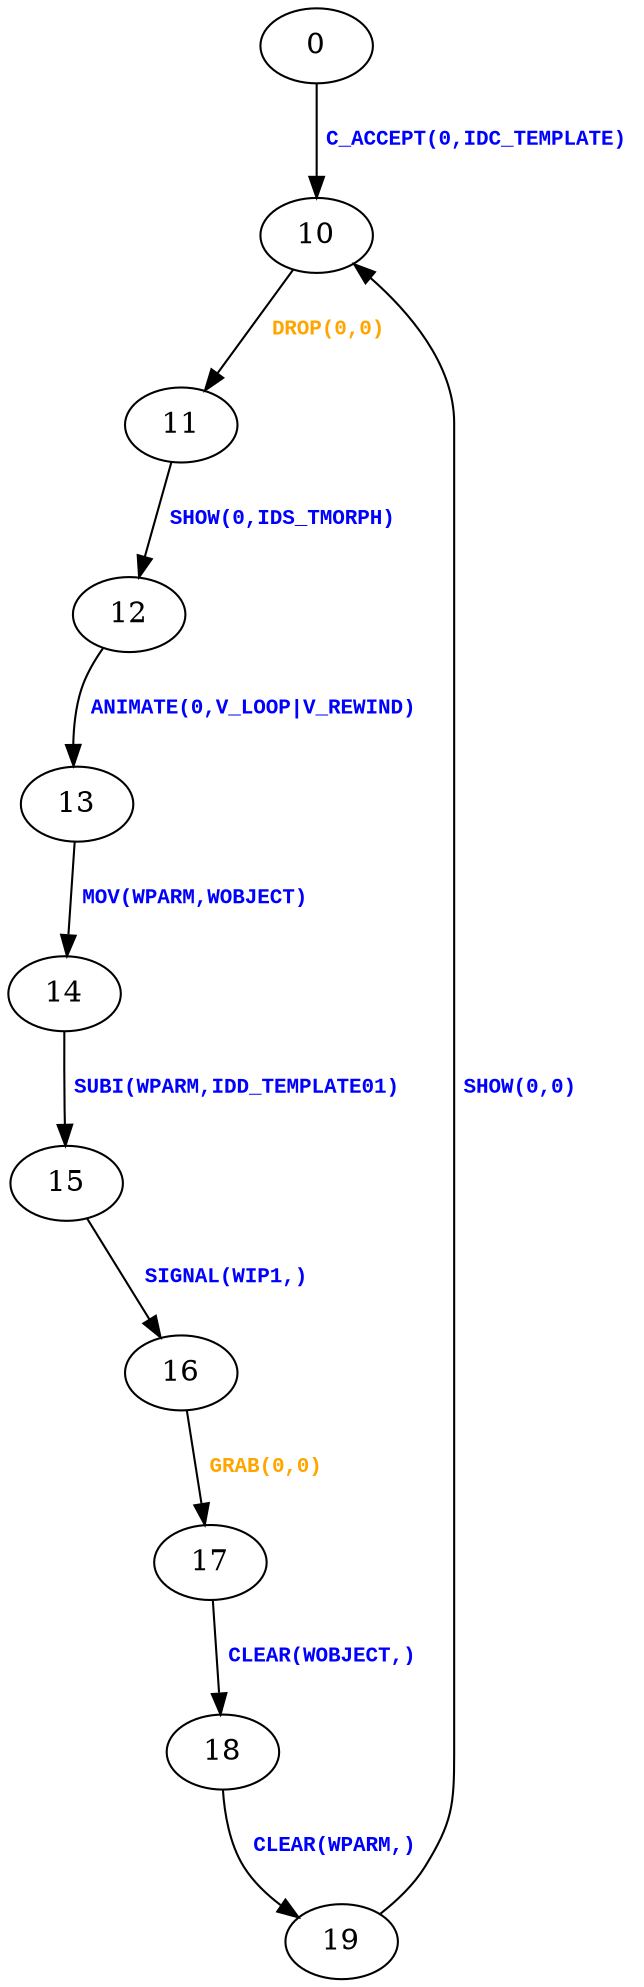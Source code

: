 digraph {
 node [shape=oval];
"0" -> "10"[fontcolor=blue, label=< <table border="0"><tr><td><font face="Courier New" point-size="10"><b>C_ACCEPT(0,IDC_TEMPLATE)<br align="left"/></b></font></td></tr>
</table>>];
"10" -> "11"[fontcolor=orange, label=< <table border="0"><tr><td><font face="Courier New" point-size="10"><b>DROP(0,0)<br align="left"/></b></font></td></tr>
</table>>];
"11" -> "12"[fontcolor=blue, label=< <table border="0"><tr><td><font face="Courier New" point-size="10"><b>SHOW(0,IDS_TMORPH)<br align="left"/></b></font></td></tr>
</table>>];
"12" -> "13"[fontcolor=blue, label=< <table border="0"><tr><td><font face="Courier New" point-size="10"><b>ANIMATE(0,V_LOOP|V_REWIND)<br align="left"/></b></font></td></tr>
</table>>];
"13" -> "14"[fontcolor=blue, label=< <table border="0"><tr><td><font face="Courier New" point-size="10"><b>MOV(WPARM,WOBJECT)<br align="left"/></b></font></td></tr>
</table>>];
"14" -> "15"[fontcolor=blue, label=< <table border="0"><tr><td><font face="Courier New" point-size="10"><b>SUBI(WPARM,IDD_TEMPLATE01)<br align="left"/></b></font></td></tr>
</table>>];
"15" -> "16"[fontcolor=blue, label=< <table border="0"><tr><td><font face="Courier New" point-size="10"><b>SIGNAL(WIP1,)<br align="left"/></b></font></td></tr>
</table>>];
"16" -> "17"[fontcolor=orange, label=< <table border="0"><tr><td><font face="Courier New" point-size="10"><b>GRAB(0,0)<br align="left"/></b></font></td></tr>
</table>>];
"17" -> "18"[fontcolor=blue, label=< <table border="0"><tr><td><font face="Courier New" point-size="10"><b>CLEAR(WOBJECT,)<br align="left"/></b></font></td></tr>
</table>>];
"18" -> "19"[fontcolor=blue, label=< <table border="0"><tr><td><font face="Courier New" point-size="10"><b>CLEAR(WPARM,)<br align="left"/></b></font></td></tr>
</table>>];
"19" -> "10"[fontcolor=blue, label=< <table border="0"><tr><td><font face="Courier New" point-size="10"><b>SHOW(0,0)<br align="left"/></b></font></td></tr>
</table>>];
}
